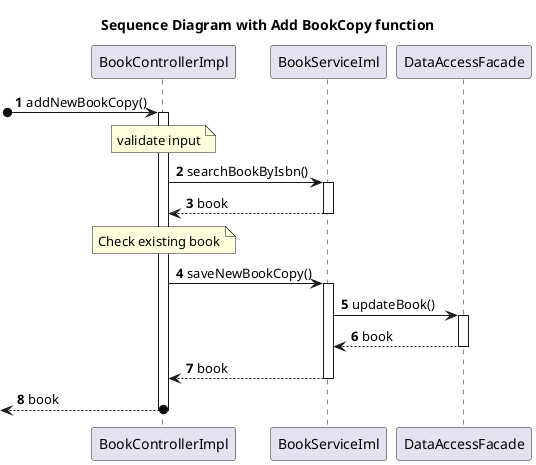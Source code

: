 @startuml

title Sequence Diagram with Add BookCopy function

autonumber

participant "BookControllerImpl" as bc
participant "BookServiceIml" as bs
participant "DataAccessFacade" as da

[o-> bc++: addNewBookCopy()
note over bc: validate input
bc -> bs++: searchBookByIsbn()
return book

note over bc: Check existing book
bc -> bs++: saveNewBookCopy()
bs -> da++: updateBook()
return book

return book

return book

@enduml